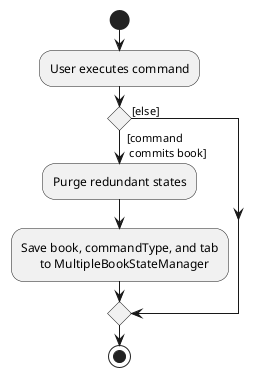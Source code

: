 @startuml
start
:User executes command;

'Since the beta syntax does not support placing the condition outside the
'diamond we place it as the true branch instead.

if () then ( [command
  commits book])
    :Purge redundant states;
    :Save book, commandType, and tab
          to MultipleBookStateManager;
else ([else])
endif
stop
@enduml

